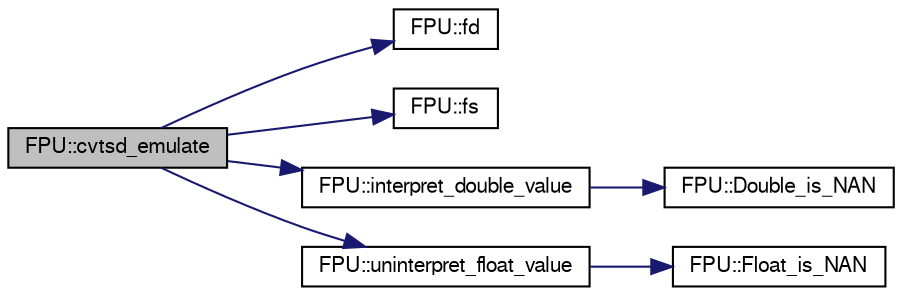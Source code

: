 digraph G
{
  edge [fontname="FreeSans",fontsize="10",labelfontname="FreeSans",labelfontsize="10"];
  node [fontname="FreeSans",fontsize="10",shape=record];
  rankdir=LR;
  Node1 [label="FPU::cvtsd_emulate",height=0.2,width=0.4,color="black", fillcolor="grey75", style="filled" fontcolor="black"];
  Node1 -> Node2 [color="midnightblue",fontsize="10",style="solid"];
  Node2 [label="FPU::fd",height=0.2,width=0.4,color="black", fillcolor="white", style="filled",URL="$classFPU.html#a6f425b3fab359b0257430a8795bbd49c"];
  Node1 -> Node3 [color="midnightblue",fontsize="10",style="solid"];
  Node3 [label="FPU::fs",height=0.2,width=0.4,color="black", fillcolor="white", style="filled",URL="$classFPU.html#a3b845c4dcf416d853d11466b20c4d479"];
  Node1 -> Node4 [color="midnightblue",fontsize="10",style="solid"];
  Node4 [label="FPU::interpret_double_value",height=0.2,width=0.4,color="black", fillcolor="white", style="filled",URL="$classFPU.html#a4e2113932d665c4e45d7e88c63ddde36"];
  Node4 -> Node5 [color="midnightblue",fontsize="10",style="solid"];
  Node5 [label="FPU::Double_is_NAN",height=0.2,width=0.4,color="black", fillcolor="white", style="filled",URL="$classFPU.html#ac2c3bf00c3a2c1c1fe81f1dd44b446ac"];
  Node1 -> Node6 [color="midnightblue",fontsize="10",style="solid"];
  Node6 [label="FPU::uninterpret_float_value",height=0.2,width=0.4,color="black", fillcolor="white", style="filled",URL="$classFPU.html#a0d9e4de6caf810ebc70e5494f154c99b"];
  Node6 -> Node7 [color="midnightblue",fontsize="10",style="solid"];
  Node7 [label="FPU::Float_is_NAN",height=0.2,width=0.4,color="black", fillcolor="white", style="filled",URL="$classFPU.html#aecbf73903f26ca2ebbfaacefa154bb71"];
}

